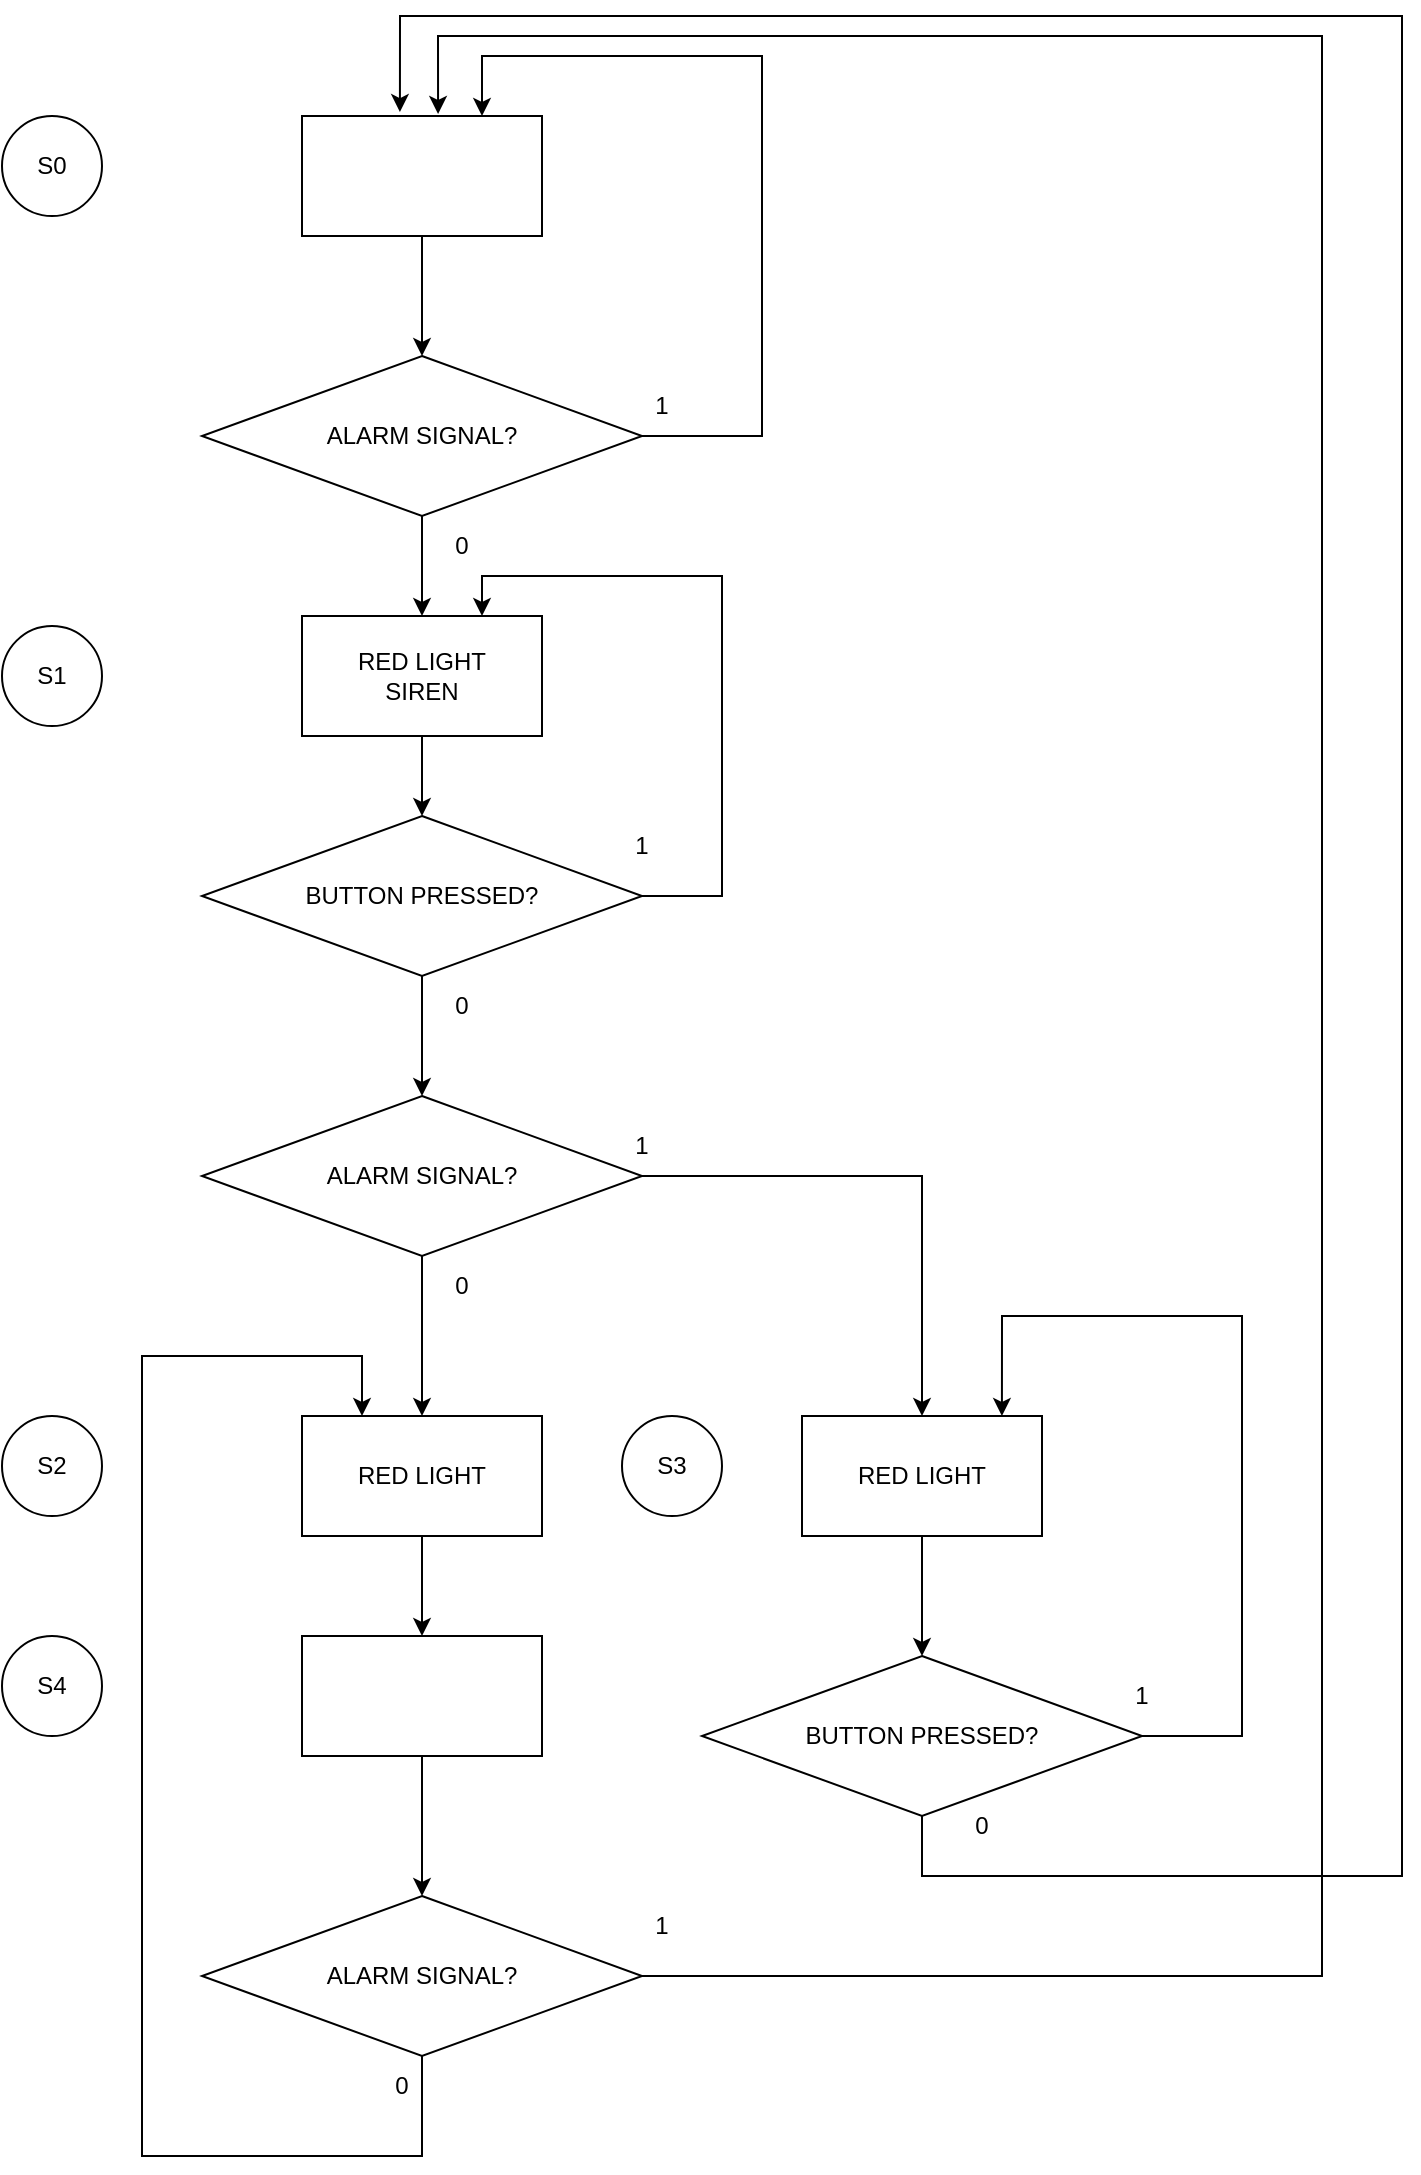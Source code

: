 <mxfile version="26.1.1">
  <diagram name="Page-1" id="JiJcw-VzmdGvk_VzQgD5">
    <mxGraphModel dx="1745" dy="2892" grid="1" gridSize="10" guides="1" tooltips="1" connect="1" arrows="1" fold="1" page="1" pageScale="1" pageWidth="827" pageHeight="1169" math="0" shadow="0">
      <root>
        <mxCell id="0" />
        <mxCell id="1" parent="0" />
        <mxCell id="J0UuNP0AM-itZ0WhXeT9-18" style="edgeStyle=orthogonalEdgeStyle;rounded=0;orthogonalLoop=1;jettySize=auto;html=1;entryX=0.5;entryY=0;entryDx=0;entryDy=0;" parent="1" source="J0UuNP0AM-itZ0WhXeT9-7" target="J0UuNP0AM-itZ0WhXeT9-8" edge="1">
          <mxGeometry relative="1" as="geometry" />
        </mxCell>
        <mxCell id="J0UuNP0AM-itZ0WhXeT9-7" value="" style="rounded=0;whiteSpace=wrap;html=1;" parent="1" vertex="1">
          <mxGeometry x="90" y="-2200" width="120" height="60" as="geometry" />
        </mxCell>
        <mxCell id="J0UuNP0AM-itZ0WhXeT9-19" style="edgeStyle=orthogonalEdgeStyle;rounded=0;orthogonalLoop=1;jettySize=auto;html=1;entryX=0.5;entryY=0;entryDx=0;entryDy=0;" parent="1" source="J0UuNP0AM-itZ0WhXeT9-8" target="J0UuNP0AM-itZ0WhXeT9-9" edge="1">
          <mxGeometry relative="1" as="geometry" />
        </mxCell>
        <mxCell id="J0UuNP0AM-itZ0WhXeT9-31" style="edgeStyle=orthogonalEdgeStyle;rounded=0;orthogonalLoop=1;jettySize=auto;html=1;entryX=0.75;entryY=0;entryDx=0;entryDy=0;" parent="1" source="J0UuNP0AM-itZ0WhXeT9-8" target="J0UuNP0AM-itZ0WhXeT9-7" edge="1">
          <mxGeometry relative="1" as="geometry">
            <mxPoint x="180" y="-2230" as="targetPoint" />
            <Array as="points">
              <mxPoint x="320" y="-2040" />
              <mxPoint x="320" y="-2230" />
              <mxPoint x="180" y="-2230" />
            </Array>
          </mxGeometry>
        </mxCell>
        <mxCell id="J0UuNP0AM-itZ0WhXeT9-8" value="ALARM SIGNAL?" style="rhombus;whiteSpace=wrap;html=1;" parent="1" vertex="1">
          <mxGeometry x="40" y="-2080" width="220" height="80" as="geometry" />
        </mxCell>
        <mxCell id="J0UuNP0AM-itZ0WhXeT9-20" style="edgeStyle=orthogonalEdgeStyle;rounded=0;orthogonalLoop=1;jettySize=auto;html=1;entryX=0.5;entryY=0;entryDx=0;entryDy=0;" parent="1" source="J0UuNP0AM-itZ0WhXeT9-9" target="J0UuNP0AM-itZ0WhXeT9-11" edge="1">
          <mxGeometry relative="1" as="geometry" />
        </mxCell>
        <mxCell id="J0UuNP0AM-itZ0WhXeT9-9" value="RED LIGHT&lt;div&gt;SIREN&lt;/div&gt;" style="rounded=0;whiteSpace=wrap;html=1;" parent="1" vertex="1">
          <mxGeometry x="90" y="-1950" width="120" height="60" as="geometry" />
        </mxCell>
        <mxCell id="J0UuNP0AM-itZ0WhXeT9-21" style="edgeStyle=orthogonalEdgeStyle;rounded=0;orthogonalLoop=1;jettySize=auto;html=1;entryX=0.5;entryY=0;entryDx=0;entryDy=0;" parent="1" source="J0UuNP0AM-itZ0WhXeT9-11" target="J0UuNP0AM-itZ0WhXeT9-12" edge="1">
          <mxGeometry relative="1" as="geometry" />
        </mxCell>
        <mxCell id="J0UuNP0AM-itZ0WhXeT9-44" style="edgeStyle=orthogonalEdgeStyle;rounded=0;orthogonalLoop=1;jettySize=auto;html=1;entryX=0.75;entryY=0;entryDx=0;entryDy=0;" parent="1" source="J0UuNP0AM-itZ0WhXeT9-11" target="J0UuNP0AM-itZ0WhXeT9-9" edge="1">
          <mxGeometry relative="1" as="geometry">
            <mxPoint x="300" y="-1970" as="targetPoint" />
            <Array as="points">
              <mxPoint x="300" y="-1810" />
              <mxPoint x="300" y="-1970" />
              <mxPoint x="180" y="-1970" />
            </Array>
          </mxGeometry>
        </mxCell>
        <mxCell id="J0UuNP0AM-itZ0WhXeT9-11" value="BUTTON PRESSED?" style="rhombus;whiteSpace=wrap;html=1;" parent="1" vertex="1">
          <mxGeometry x="40" y="-1850" width="220" height="80" as="geometry" />
        </mxCell>
        <mxCell id="J0UuNP0AM-itZ0WhXeT9-22" style="edgeStyle=orthogonalEdgeStyle;rounded=0;orthogonalLoop=1;jettySize=auto;html=1;" parent="1" source="J0UuNP0AM-itZ0WhXeT9-12" target="J0UuNP0AM-itZ0WhXeT9-13" edge="1">
          <mxGeometry relative="1" as="geometry" />
        </mxCell>
        <mxCell id="J0UuNP0AM-itZ0WhXeT9-25" style="edgeStyle=orthogonalEdgeStyle;rounded=0;orthogonalLoop=1;jettySize=auto;html=1;entryX=0.5;entryY=0;entryDx=0;entryDy=0;" parent="1" source="J0UuNP0AM-itZ0WhXeT9-12" target="J0UuNP0AM-itZ0WhXeT9-15" edge="1">
          <mxGeometry relative="1" as="geometry">
            <mxPoint x="400" y="-1670" as="targetPoint" />
            <Array as="points">
              <mxPoint x="400" y="-1670" />
            </Array>
          </mxGeometry>
        </mxCell>
        <mxCell id="J0UuNP0AM-itZ0WhXeT9-12" value="ALARM SIGNAL?" style="rhombus;whiteSpace=wrap;html=1;" parent="1" vertex="1">
          <mxGeometry x="40" y="-1710" width="220" height="80" as="geometry" />
        </mxCell>
        <mxCell id="J0UuNP0AM-itZ0WhXeT9-23" style="edgeStyle=orthogonalEdgeStyle;rounded=0;orthogonalLoop=1;jettySize=auto;html=1;" parent="1" source="J0UuNP0AM-itZ0WhXeT9-13" target="J0UuNP0AM-itZ0WhXeT9-14" edge="1">
          <mxGeometry relative="1" as="geometry" />
        </mxCell>
        <mxCell id="J0UuNP0AM-itZ0WhXeT9-13" value="RED LIGHT" style="rounded=0;whiteSpace=wrap;html=1;" parent="1" vertex="1">
          <mxGeometry x="90" y="-1550" width="120" height="60" as="geometry" />
        </mxCell>
        <mxCell id="J0UuNP0AM-itZ0WhXeT9-24" style="edgeStyle=orthogonalEdgeStyle;rounded=0;orthogonalLoop=1;jettySize=auto;html=1;entryX=0.5;entryY=0;entryDx=0;entryDy=0;" parent="1" source="J0UuNP0AM-itZ0WhXeT9-14" target="J0UuNP0AM-itZ0WhXeT9-17" edge="1">
          <mxGeometry relative="1" as="geometry" />
        </mxCell>
        <mxCell id="J0UuNP0AM-itZ0WhXeT9-14" value="" style="rounded=0;whiteSpace=wrap;html=1;" parent="1" vertex="1">
          <mxGeometry x="90" y="-1440" width="120" height="60" as="geometry" />
        </mxCell>
        <mxCell id="J0UuNP0AM-itZ0WhXeT9-26" style="edgeStyle=orthogonalEdgeStyle;rounded=0;orthogonalLoop=1;jettySize=auto;html=1;entryX=0.5;entryY=0;entryDx=0;entryDy=0;" parent="1" source="J0UuNP0AM-itZ0WhXeT9-15" target="J0UuNP0AM-itZ0WhXeT9-16" edge="1">
          <mxGeometry relative="1" as="geometry" />
        </mxCell>
        <mxCell id="J0UuNP0AM-itZ0WhXeT9-15" value="RED LIGHT" style="rounded=0;whiteSpace=wrap;html=1;" parent="1" vertex="1">
          <mxGeometry x="340" y="-1550" width="120" height="60" as="geometry" />
        </mxCell>
        <mxCell id="J0UuNP0AM-itZ0WhXeT9-27" style="edgeStyle=orthogonalEdgeStyle;rounded=0;orthogonalLoop=1;jettySize=auto;html=1;entryX=0.833;entryY=0;entryDx=0;entryDy=0;entryPerimeter=0;" parent="1" source="J0UuNP0AM-itZ0WhXeT9-16" target="J0UuNP0AM-itZ0WhXeT9-15" edge="1">
          <mxGeometry relative="1" as="geometry">
            <mxPoint x="440" y="-1590" as="targetPoint" />
            <Array as="points">
              <mxPoint x="560" y="-1390" />
              <mxPoint x="560" y="-1600" />
              <mxPoint x="440" y="-1600" />
            </Array>
          </mxGeometry>
        </mxCell>
        <mxCell id="J0UuNP0AM-itZ0WhXeT9-33" style="edgeStyle=orthogonalEdgeStyle;rounded=0;orthogonalLoop=1;jettySize=auto;html=1;entryX=0.408;entryY=-0.033;entryDx=0;entryDy=0;entryPerimeter=0;" parent="1" source="J0UuNP0AM-itZ0WhXeT9-16" target="J0UuNP0AM-itZ0WhXeT9-7" edge="1">
          <mxGeometry relative="1" as="geometry">
            <mxPoint x="140" y="-2250" as="targetPoint" />
            <Array as="points">
              <mxPoint x="400" y="-1320" />
              <mxPoint x="640" y="-1320" />
              <mxPoint x="640" y="-2250" />
              <mxPoint x="139" y="-2250" />
            </Array>
          </mxGeometry>
        </mxCell>
        <mxCell id="J0UuNP0AM-itZ0WhXeT9-16" value="BUTTON PRESSED?" style="rhombus;whiteSpace=wrap;html=1;" parent="1" vertex="1">
          <mxGeometry x="290" y="-1430" width="220" height="80" as="geometry" />
        </mxCell>
        <mxCell id="J0UuNP0AM-itZ0WhXeT9-30" style="edgeStyle=orthogonalEdgeStyle;rounded=0;orthogonalLoop=1;jettySize=auto;html=1;entryX=0.567;entryY=-0.017;entryDx=0;entryDy=0;entryPerimeter=0;" parent="1" source="J0UuNP0AM-itZ0WhXeT9-17" target="J0UuNP0AM-itZ0WhXeT9-7" edge="1">
          <mxGeometry relative="1" as="geometry">
            <mxPoint x="160" y="-2240" as="targetPoint" />
            <Array as="points">
              <mxPoint x="600" y="-1270" />
              <mxPoint x="600" y="-2240" />
              <mxPoint x="158" y="-2240" />
            </Array>
          </mxGeometry>
        </mxCell>
        <mxCell id="J0UuNP0AM-itZ0WhXeT9-32" style="edgeStyle=orthogonalEdgeStyle;rounded=0;orthogonalLoop=1;jettySize=auto;html=1;entryX=0.25;entryY=0;entryDx=0;entryDy=0;" parent="1" source="J0UuNP0AM-itZ0WhXeT9-17" target="J0UuNP0AM-itZ0WhXeT9-13" edge="1">
          <mxGeometry relative="1" as="geometry">
            <mxPoint x="120" y="-1580" as="targetPoint" />
            <Array as="points">
              <mxPoint x="150" y="-1180" />
              <mxPoint x="10" y="-1180" />
              <mxPoint x="10" y="-1580" />
              <mxPoint x="120" y="-1580" />
            </Array>
          </mxGeometry>
        </mxCell>
        <mxCell id="J0UuNP0AM-itZ0WhXeT9-17" value="ALARM SIGNAL?" style="rhombus;whiteSpace=wrap;html=1;" parent="1" vertex="1">
          <mxGeometry x="40" y="-1310" width="220" height="80" as="geometry" />
        </mxCell>
        <mxCell id="J0UuNP0AM-itZ0WhXeT9-34" value="1" style="text;html=1;align=center;verticalAlign=middle;whiteSpace=wrap;rounded=0;" parent="1" vertex="1">
          <mxGeometry x="480" y="-1425" width="60" height="30" as="geometry" />
        </mxCell>
        <mxCell id="J0UuNP0AM-itZ0WhXeT9-35" value="1" style="text;html=1;align=center;verticalAlign=middle;whiteSpace=wrap;rounded=0;" parent="1" vertex="1">
          <mxGeometry x="240" y="-1310" width="60" height="30" as="geometry" />
        </mxCell>
        <mxCell id="J0UuNP0AM-itZ0WhXeT9-36" value="1" style="text;html=1;align=center;verticalAlign=middle;whiteSpace=wrap;rounded=0;" parent="1" vertex="1">
          <mxGeometry x="230" y="-1700" width="60" height="30" as="geometry" />
        </mxCell>
        <mxCell id="J0UuNP0AM-itZ0WhXeT9-37" value="1" style="text;html=1;align=center;verticalAlign=middle;whiteSpace=wrap;rounded=0;" parent="1" vertex="1">
          <mxGeometry x="240" y="-2070" width="60" height="30" as="geometry" />
        </mxCell>
        <mxCell id="J0UuNP0AM-itZ0WhXeT9-38" value="1" style="text;html=1;align=center;verticalAlign=middle;whiteSpace=wrap;rounded=0;" parent="1" vertex="1">
          <mxGeometry x="230" y="-1850" width="60" height="30" as="geometry" />
        </mxCell>
        <mxCell id="J0UuNP0AM-itZ0WhXeT9-39" value="0" style="text;html=1;align=center;verticalAlign=middle;whiteSpace=wrap;rounded=0;" parent="1" vertex="1">
          <mxGeometry x="400" y="-1360" width="60" height="30" as="geometry" />
        </mxCell>
        <mxCell id="J0UuNP0AM-itZ0WhXeT9-40" value="0" style="text;html=1;align=center;verticalAlign=middle;whiteSpace=wrap;rounded=0;" parent="1" vertex="1">
          <mxGeometry x="110" y="-1230" width="60" height="30" as="geometry" />
        </mxCell>
        <mxCell id="J0UuNP0AM-itZ0WhXeT9-41" value="0" style="text;html=1;align=center;verticalAlign=middle;whiteSpace=wrap;rounded=0;" parent="1" vertex="1">
          <mxGeometry x="140" y="-1630" width="60" height="30" as="geometry" />
        </mxCell>
        <mxCell id="J0UuNP0AM-itZ0WhXeT9-42" value="0" style="text;html=1;align=center;verticalAlign=middle;whiteSpace=wrap;rounded=0;" parent="1" vertex="1">
          <mxGeometry x="140" y="-1770" width="60" height="30" as="geometry" />
        </mxCell>
        <mxCell id="J0UuNP0AM-itZ0WhXeT9-43" value="0" style="text;html=1;align=center;verticalAlign=middle;whiteSpace=wrap;rounded=0;" parent="1" vertex="1">
          <mxGeometry x="140" y="-2000" width="60" height="30" as="geometry" />
        </mxCell>
        <mxCell id="OhqGf2BpDwCb2xN4HxMD-1" value="S2" style="ellipse;whiteSpace=wrap;html=1;aspect=fixed;" vertex="1" parent="1">
          <mxGeometry x="-60" y="-1550" width="50" height="50" as="geometry" />
        </mxCell>
        <mxCell id="OhqGf2BpDwCb2xN4HxMD-2" value="S0" style="ellipse;whiteSpace=wrap;html=1;aspect=fixed;" vertex="1" parent="1">
          <mxGeometry x="-60" y="-2200" width="50" height="50" as="geometry" />
        </mxCell>
        <mxCell id="OhqGf2BpDwCb2xN4HxMD-3" value="S1" style="ellipse;whiteSpace=wrap;html=1;aspect=fixed;" vertex="1" parent="1">
          <mxGeometry x="-60" y="-1945" width="50" height="50" as="geometry" />
        </mxCell>
        <mxCell id="OhqGf2BpDwCb2xN4HxMD-4" value="S4" style="ellipse;whiteSpace=wrap;html=1;aspect=fixed;" vertex="1" parent="1">
          <mxGeometry x="-60" y="-1440" width="50" height="50" as="geometry" />
        </mxCell>
        <mxCell id="OhqGf2BpDwCb2xN4HxMD-5" value="S3" style="ellipse;whiteSpace=wrap;html=1;aspect=fixed;" vertex="1" parent="1">
          <mxGeometry x="250" y="-1550" width="50" height="50" as="geometry" />
        </mxCell>
      </root>
    </mxGraphModel>
  </diagram>
</mxfile>
